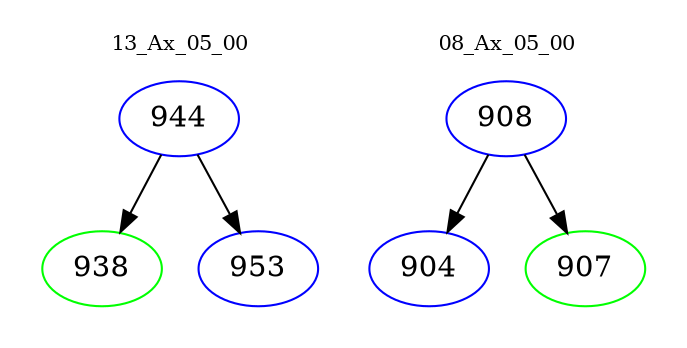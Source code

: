 digraph{
subgraph cluster_0 {
color = white
label = "13_Ax_05_00";
fontsize=10;
T0_944 [label="944", color="blue"]
T0_944 -> T0_938 [color="black"]
T0_938 [label="938", color="green"]
T0_944 -> T0_953 [color="black"]
T0_953 [label="953", color="blue"]
}
subgraph cluster_1 {
color = white
label = "08_Ax_05_00";
fontsize=10;
T1_908 [label="908", color="blue"]
T1_908 -> T1_904 [color="black"]
T1_904 [label="904", color="blue"]
T1_908 -> T1_907 [color="black"]
T1_907 [label="907", color="green"]
}
}
